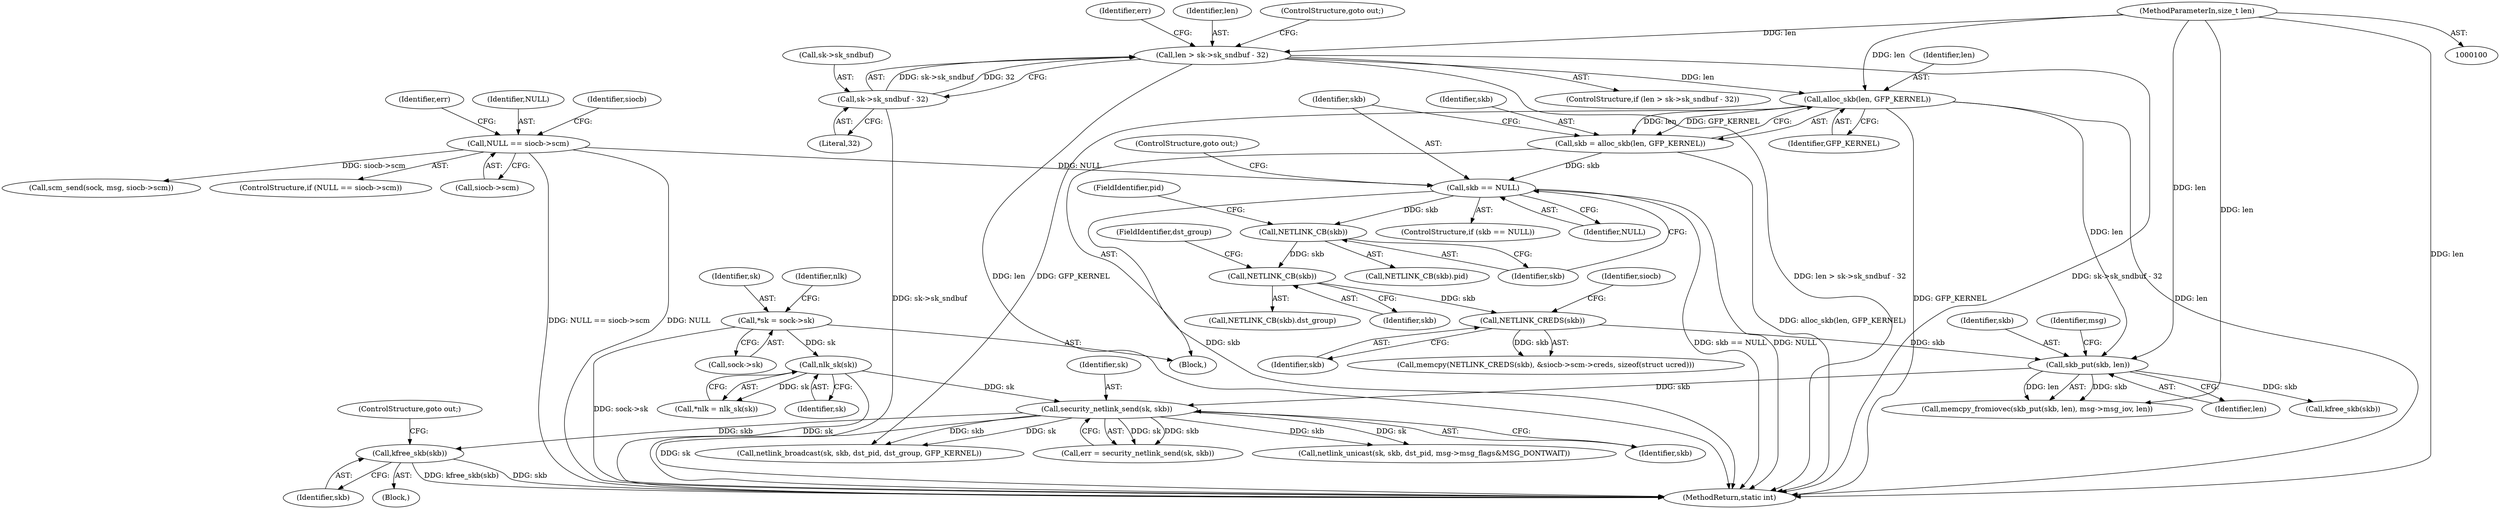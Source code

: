 digraph "0_linux_e0e3cea46d31d23dc40df0a49a7a2c04fe8edfea@API" {
"1000309" [label="(Call,kfree_skb(skb))"];
"1000303" [label="(Call,security_netlink_send(sk, skb))"];
"1000120" [label="(Call,nlk_sk(sk))"];
"1000112" [label="(Call,*sk = sock->sk)"];
"1000290" [label="(Call,skb_put(skb, len))"];
"1000274" [label="(Call,NETLINK_CREDS(skb))"];
"1000269" [label="(Call,NETLINK_CB(skb))"];
"1000261" [label="(Call,NETLINK_CB(skb))"];
"1000255" [label="(Call,skb == NULL)"];
"1000249" [label="(Call,skb = alloc_skb(len, GFP_KERNEL))"];
"1000251" [label="(Call,alloc_skb(len, GFP_KERNEL))"];
"1000237" [label="(Call,len > sk->sk_sndbuf - 32)"];
"1000104" [label="(MethodParameterIn,size_t len)"];
"1000239" [label="(Call,sk->sk_sndbuf - 32)"];
"1000143" [label="(Call,NULL == siocb->scm)"];
"1000121" [label="(Identifier,sk)"];
"1000301" [label="(Call,err = security_netlink_send(sk, skb))"];
"1000104" [label="(MethodParameterIn,size_t len)"];
"1000236" [label="(ControlStructure,if (len > sk->sk_sndbuf - 32))"];
"1000294" [label="(Identifier,msg)"];
"1000144" [label="(Identifier,NULL)"];
"1000305" [label="(Identifier,skb)"];
"1000290" [label="(Call,skb_put(skb, len))"];
"1000114" [label="(Call,sock->sk)"];
"1000255" [label="(Call,skb == NULL)"];
"1000239" [label="(Call,sk->sk_sndbuf - 32)"];
"1000113" [label="(Identifier,sk)"];
"1000292" [label="(Identifier,len)"];
"1000145" [label="(Call,siocb->scm)"];
"1000270" [label="(Identifier,skb)"];
"1000112" [label="(Call,*sk = sock->sk)"];
"1000291" [label="(Identifier,skb)"];
"1000274" [label="(Call,NETLINK_CREDS(skb))"];
"1000105" [label="(Block,)"];
"1000268" [label="(Call,NETLINK_CB(skb).dst_group)"];
"1000310" [label="(Identifier,skb)"];
"1000251" [label="(Call,alloc_skb(len, GFP_KERNEL))"];
"1000298" [label="(Call,kfree_skb(skb))"];
"1000303" [label="(Call,security_netlink_send(sk, skb))"];
"1000271" [label="(FieldIdentifier,dst_group)"];
"1000308" [label="(Block,)"];
"1000238" [label="(Identifier,len)"];
"1000263" [label="(FieldIdentifier,pid)"];
"1000118" [label="(Call,*nlk = nlk_sk(sk))"];
"1000304" [label="(Identifier,sk)"];
"1000260" [label="(Call,NETLINK_CB(skb).pid)"];
"1000150" [label="(Identifier,siocb)"];
"1000156" [label="(Call,scm_send(sock, msg, siocb->scm))"];
"1000261" [label="(Call,NETLINK_CB(skb))"];
"1000269" [label="(Call,NETLINK_CB(skb))"];
"1000273" [label="(Call,memcpy(NETLINK_CREDS(skb), &siocb->scm->creds, sizeof(struct ucred)))"];
"1000253" [label="(Identifier,GFP_KERNEL)"];
"1000249" [label="(Call,skb = alloc_skb(len, GFP_KERNEL))"];
"1000119" [label="(Identifier,nlk)"];
"1000311" [label="(ControlStructure,goto out;)"];
"1000120" [label="(Call,nlk_sk(sk))"];
"1000262" [label="(Identifier,skb)"];
"1000256" [label="(Identifier,skb)"];
"1000237" [label="(Call,len > sk->sk_sndbuf - 32)"];
"1000344" [label="(MethodReturn,static int)"];
"1000275" [label="(Identifier,skb)"];
"1000244" [label="(ControlStructure,goto out;)"];
"1000142" [label="(ControlStructure,if (NULL == siocb->scm))"];
"1000252" [label="(Identifier,len)"];
"1000155" [label="(Identifier,err)"];
"1000320" [label="(Call,netlink_broadcast(sk, skb, dst_pid, dst_group, GFP_KERNEL))"];
"1000250" [label="(Identifier,skb)"];
"1000246" [label="(Identifier,err)"];
"1000243" [label="(Literal,32)"];
"1000254" [label="(ControlStructure,if (skb == NULL))"];
"1000328" [label="(Call,netlink_unicast(sk, skb, dst_pid, msg->msg_flags&MSG_DONTWAIT))"];
"1000257" [label="(Identifier,NULL)"];
"1000143" [label="(Call,NULL == siocb->scm)"];
"1000240" [label="(Call,sk->sk_sndbuf)"];
"1000309" [label="(Call,kfree_skb(skb))"];
"1000258" [label="(ControlStructure,goto out;)"];
"1000279" [label="(Identifier,siocb)"];
"1000289" [label="(Call,memcpy_fromiovec(skb_put(skb, len), msg->msg_iov, len))"];
"1000309" -> "1000308"  [label="AST: "];
"1000309" -> "1000310"  [label="CFG: "];
"1000310" -> "1000309"  [label="AST: "];
"1000311" -> "1000309"  [label="CFG: "];
"1000309" -> "1000344"  [label="DDG: skb"];
"1000309" -> "1000344"  [label="DDG: kfree_skb(skb)"];
"1000303" -> "1000309"  [label="DDG: skb"];
"1000303" -> "1000301"  [label="AST: "];
"1000303" -> "1000305"  [label="CFG: "];
"1000304" -> "1000303"  [label="AST: "];
"1000305" -> "1000303"  [label="AST: "];
"1000301" -> "1000303"  [label="CFG: "];
"1000303" -> "1000344"  [label="DDG: sk"];
"1000303" -> "1000301"  [label="DDG: sk"];
"1000303" -> "1000301"  [label="DDG: skb"];
"1000120" -> "1000303"  [label="DDG: sk"];
"1000290" -> "1000303"  [label="DDG: skb"];
"1000303" -> "1000320"  [label="DDG: sk"];
"1000303" -> "1000320"  [label="DDG: skb"];
"1000303" -> "1000328"  [label="DDG: sk"];
"1000303" -> "1000328"  [label="DDG: skb"];
"1000120" -> "1000118"  [label="AST: "];
"1000120" -> "1000121"  [label="CFG: "];
"1000121" -> "1000120"  [label="AST: "];
"1000118" -> "1000120"  [label="CFG: "];
"1000120" -> "1000344"  [label="DDG: sk"];
"1000120" -> "1000118"  [label="DDG: sk"];
"1000112" -> "1000120"  [label="DDG: sk"];
"1000112" -> "1000105"  [label="AST: "];
"1000112" -> "1000114"  [label="CFG: "];
"1000113" -> "1000112"  [label="AST: "];
"1000114" -> "1000112"  [label="AST: "];
"1000119" -> "1000112"  [label="CFG: "];
"1000112" -> "1000344"  [label="DDG: sock->sk"];
"1000290" -> "1000289"  [label="AST: "];
"1000290" -> "1000292"  [label="CFG: "];
"1000291" -> "1000290"  [label="AST: "];
"1000292" -> "1000290"  [label="AST: "];
"1000294" -> "1000290"  [label="CFG: "];
"1000290" -> "1000289"  [label="DDG: skb"];
"1000290" -> "1000289"  [label="DDG: len"];
"1000274" -> "1000290"  [label="DDG: skb"];
"1000251" -> "1000290"  [label="DDG: len"];
"1000104" -> "1000290"  [label="DDG: len"];
"1000290" -> "1000298"  [label="DDG: skb"];
"1000274" -> "1000273"  [label="AST: "];
"1000274" -> "1000275"  [label="CFG: "];
"1000275" -> "1000274"  [label="AST: "];
"1000279" -> "1000274"  [label="CFG: "];
"1000274" -> "1000273"  [label="DDG: skb"];
"1000269" -> "1000274"  [label="DDG: skb"];
"1000269" -> "1000268"  [label="AST: "];
"1000269" -> "1000270"  [label="CFG: "];
"1000270" -> "1000269"  [label="AST: "];
"1000271" -> "1000269"  [label="CFG: "];
"1000261" -> "1000269"  [label="DDG: skb"];
"1000261" -> "1000260"  [label="AST: "];
"1000261" -> "1000262"  [label="CFG: "];
"1000262" -> "1000261"  [label="AST: "];
"1000263" -> "1000261"  [label="CFG: "];
"1000255" -> "1000261"  [label="DDG: skb"];
"1000255" -> "1000254"  [label="AST: "];
"1000255" -> "1000257"  [label="CFG: "];
"1000256" -> "1000255"  [label="AST: "];
"1000257" -> "1000255"  [label="AST: "];
"1000258" -> "1000255"  [label="CFG: "];
"1000262" -> "1000255"  [label="CFG: "];
"1000255" -> "1000344"  [label="DDG: skb == NULL"];
"1000255" -> "1000344"  [label="DDG: NULL"];
"1000255" -> "1000344"  [label="DDG: skb"];
"1000249" -> "1000255"  [label="DDG: skb"];
"1000143" -> "1000255"  [label="DDG: NULL"];
"1000249" -> "1000105"  [label="AST: "];
"1000249" -> "1000251"  [label="CFG: "];
"1000250" -> "1000249"  [label="AST: "];
"1000251" -> "1000249"  [label="AST: "];
"1000256" -> "1000249"  [label="CFG: "];
"1000249" -> "1000344"  [label="DDG: alloc_skb(len, GFP_KERNEL)"];
"1000251" -> "1000249"  [label="DDG: len"];
"1000251" -> "1000249"  [label="DDG: GFP_KERNEL"];
"1000251" -> "1000253"  [label="CFG: "];
"1000252" -> "1000251"  [label="AST: "];
"1000253" -> "1000251"  [label="AST: "];
"1000251" -> "1000344"  [label="DDG: GFP_KERNEL"];
"1000251" -> "1000344"  [label="DDG: len"];
"1000237" -> "1000251"  [label="DDG: len"];
"1000104" -> "1000251"  [label="DDG: len"];
"1000251" -> "1000320"  [label="DDG: GFP_KERNEL"];
"1000237" -> "1000236"  [label="AST: "];
"1000237" -> "1000239"  [label="CFG: "];
"1000238" -> "1000237"  [label="AST: "];
"1000239" -> "1000237"  [label="AST: "];
"1000244" -> "1000237"  [label="CFG: "];
"1000246" -> "1000237"  [label="CFG: "];
"1000237" -> "1000344"  [label="DDG: len > sk->sk_sndbuf - 32"];
"1000237" -> "1000344"  [label="DDG: sk->sk_sndbuf - 32"];
"1000237" -> "1000344"  [label="DDG: len"];
"1000104" -> "1000237"  [label="DDG: len"];
"1000239" -> "1000237"  [label="DDG: sk->sk_sndbuf"];
"1000239" -> "1000237"  [label="DDG: 32"];
"1000104" -> "1000100"  [label="AST: "];
"1000104" -> "1000344"  [label="DDG: len"];
"1000104" -> "1000289"  [label="DDG: len"];
"1000239" -> "1000243"  [label="CFG: "];
"1000240" -> "1000239"  [label="AST: "];
"1000243" -> "1000239"  [label="AST: "];
"1000239" -> "1000344"  [label="DDG: sk->sk_sndbuf"];
"1000143" -> "1000142"  [label="AST: "];
"1000143" -> "1000145"  [label="CFG: "];
"1000144" -> "1000143"  [label="AST: "];
"1000145" -> "1000143"  [label="AST: "];
"1000150" -> "1000143"  [label="CFG: "];
"1000155" -> "1000143"  [label="CFG: "];
"1000143" -> "1000344"  [label="DDG: NULL"];
"1000143" -> "1000344"  [label="DDG: NULL == siocb->scm"];
"1000143" -> "1000156"  [label="DDG: siocb->scm"];
}
